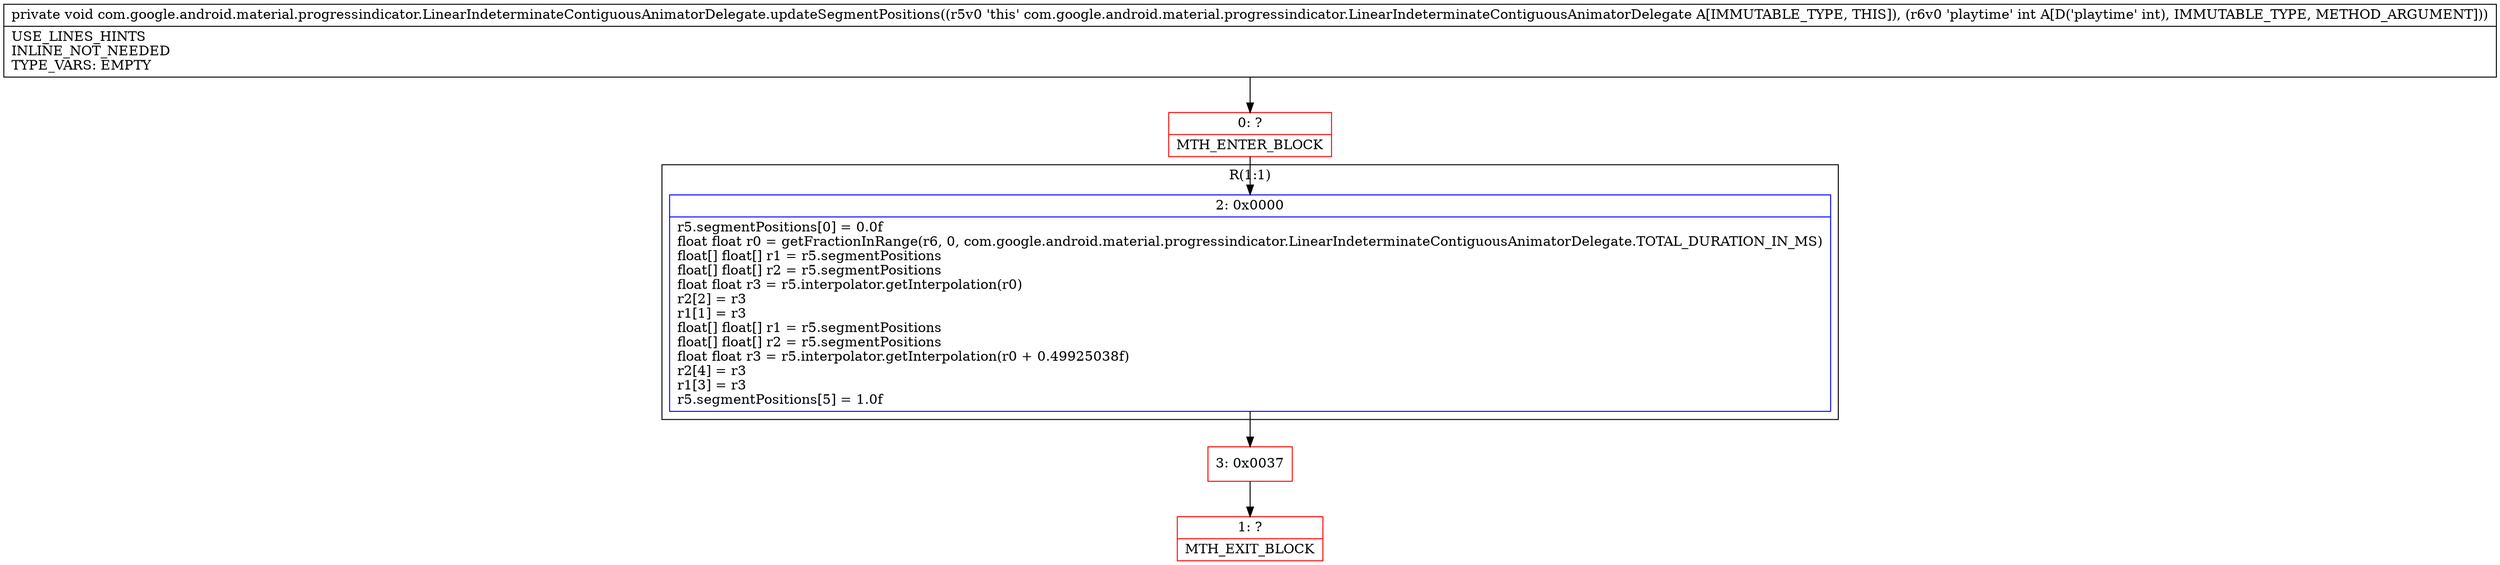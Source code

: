 digraph "CFG forcom.google.android.material.progressindicator.LinearIndeterminateContiguousAnimatorDelegate.updateSegmentPositions(I)V" {
subgraph cluster_Region_382073726 {
label = "R(1:1)";
node [shape=record,color=blue];
Node_2 [shape=record,label="{2\:\ 0x0000|r5.segmentPositions[0] = 0.0f\lfloat float r0 = getFractionInRange(r6, 0, com.google.android.material.progressindicator.LinearIndeterminateContiguousAnimatorDelegate.TOTAL_DURATION_IN_MS)\lfloat[] float[] r1 = r5.segmentPositions\lfloat[] float[] r2 = r5.segmentPositions\lfloat float r3 = r5.interpolator.getInterpolation(r0)\lr2[2] = r3\lr1[1] = r3\lfloat[] float[] r1 = r5.segmentPositions\lfloat[] float[] r2 = r5.segmentPositions\lfloat float r3 = r5.interpolator.getInterpolation(r0 + 0.49925038f)\lr2[4] = r3\lr1[3] = r3\lr5.segmentPositions[5] = 1.0f\l}"];
}
Node_0 [shape=record,color=red,label="{0\:\ ?|MTH_ENTER_BLOCK\l}"];
Node_3 [shape=record,color=red,label="{3\:\ 0x0037}"];
Node_1 [shape=record,color=red,label="{1\:\ ?|MTH_EXIT_BLOCK\l}"];
MethodNode[shape=record,label="{private void com.google.android.material.progressindicator.LinearIndeterminateContiguousAnimatorDelegate.updateSegmentPositions((r5v0 'this' com.google.android.material.progressindicator.LinearIndeterminateContiguousAnimatorDelegate A[IMMUTABLE_TYPE, THIS]), (r6v0 'playtime' int A[D('playtime' int), IMMUTABLE_TYPE, METHOD_ARGUMENT]))  | USE_LINES_HINTS\lINLINE_NOT_NEEDED\lTYPE_VARS: EMPTY\l}"];
MethodNode -> Node_0;Node_2 -> Node_3;
Node_0 -> Node_2;
Node_3 -> Node_1;
}

